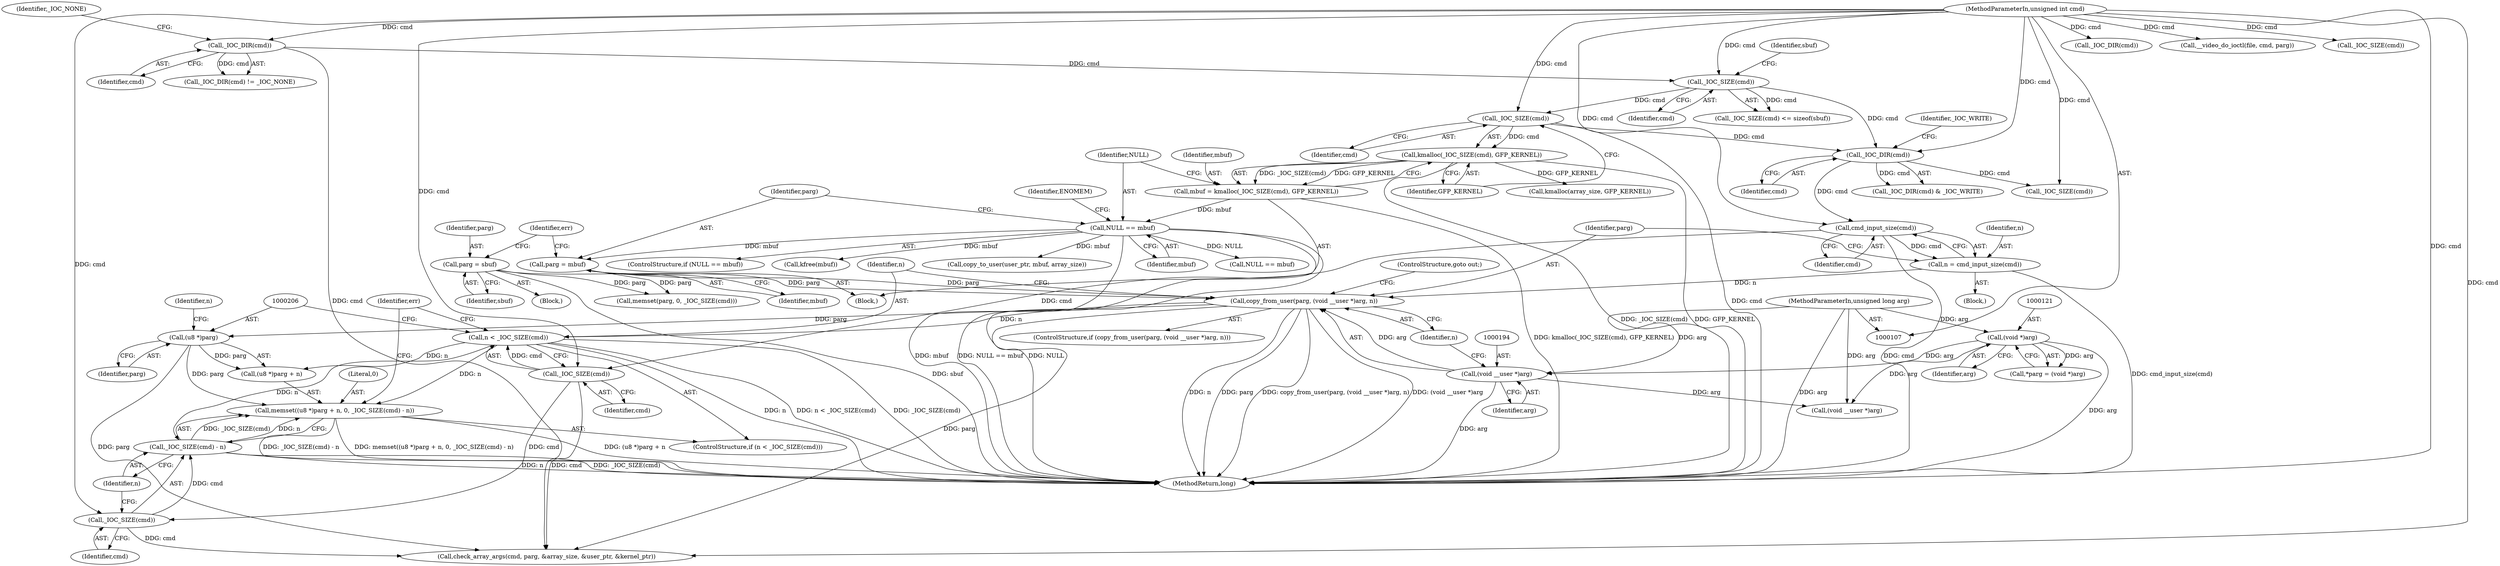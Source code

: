 digraph "1_linux_fc0a80798576f80ca10b3f6c9c7097f12fd1d64e@API" {
"1000203" [label="(Call,memset((u8 *)parg + n, 0, _IOC_SIZE(cmd) - n))"];
"1000205" [label="(Call,(u8 *)parg)"];
"1000191" [label="(Call,copy_from_user(parg, (void __user *)arg, n))"];
"1000154" [label="(Call,parg = sbuf)"];
"1000172" [label="(Call,parg = mbuf)"];
"1000166" [label="(Call,NULL == mbuf)"];
"1000159" [label="(Call,mbuf = kmalloc(_IOC_SIZE(cmd), GFP_KERNEL))"];
"1000161" [label="(Call,kmalloc(_IOC_SIZE(cmd), GFP_KERNEL))"];
"1000162" [label="(Call,_IOC_SIZE(cmd))"];
"1000149" [label="(Call,_IOC_SIZE(cmd))"];
"1000143" [label="(Call,_IOC_DIR(cmd))"];
"1000109" [label="(MethodParameterIn,unsigned int cmd)"];
"1000193" [label="(Call,(void __user *)arg)"];
"1000120" [label="(Call,(void *)arg)"];
"1000110" [label="(MethodParameterIn,unsigned long arg)"];
"1000186" [label="(Call,n = cmd_input_size(cmd))"];
"1000188" [label="(Call,cmd_input_size(cmd))"];
"1000181" [label="(Call,_IOC_DIR(cmd))"];
"1000199" [label="(Call,n < _IOC_SIZE(cmd))"];
"1000201" [label="(Call,_IOC_SIZE(cmd))"];
"1000210" [label="(Call,_IOC_SIZE(cmd) - n)"];
"1000211" [label="(Call,_IOC_SIZE(cmd))"];
"1000193" [label="(Call,(void __user *)arg)"];
"1000160" [label="(Identifier,mbuf)"];
"1000195" [label="(Identifier,arg)"];
"1000223" [label="(Call,check_array_args(cmd, parg, &array_size, &user_ptr, &kernel_ptr))"];
"1000204" [label="(Call,(u8 *)parg + n)"];
"1000208" [label="(Identifier,n)"];
"1000153" [label="(Block,)"];
"1000110" [label="(MethodParameterIn,unsigned long arg)"];
"1000211" [label="(Call,_IOC_SIZE(cmd))"];
"1000187" [label="(Identifier,n)"];
"1000216" [label="(Call,memset(parg, 0, _IOC_SIZE(cmd)))"];
"1000294" [label="(Call,copy_to_user(user_ptr, mbuf, array_size))"];
"1000148" [label="(Call,_IOC_SIZE(cmd) <= sizeof(sbuf))"];
"1000172" [label="(Call,parg = mbuf)"];
"1000158" [label="(Block,)"];
"1000183" [label="(Identifier,_IOC_WRITE)"];
"1000222" [label="(Identifier,err)"];
"1000145" [label="(Identifier,_IOC_NONE)"];
"1000201" [label="(Call,_IOC_SIZE(cmd))"];
"1000168" [label="(Identifier,mbuf)"];
"1000164" [label="(Identifier,GFP_KERNEL)"];
"1000245" [label="(Call,kmalloc(array_size, GFP_KERNEL))"];
"1000310" [label="(Call,_IOC_DIR(cmd))"];
"1000196" [label="(Identifier,n)"];
"1000171" [label="(Identifier,ENOMEM)"];
"1000162" [label="(Call,_IOC_SIZE(cmd))"];
"1000180" [label="(Call,_IOC_DIR(cmd) & _IOC_WRITE)"];
"1000202" [label="(Identifier,cmd)"];
"1000219" [label="(Call,_IOC_SIZE(cmd))"];
"1000122" [label="(Identifier,arg)"];
"1000198" [label="(ControlStructure,if (n < _IOC_SIZE(cmd)))"];
"1000176" [label="(Identifier,err)"];
"1000161" [label="(Call,kmalloc(_IOC_SIZE(cmd), GFP_KERNEL))"];
"1000118" [label="(Call,*parg = (void *)arg)"];
"1000199" [label="(Call,n < _IOC_SIZE(cmd))"];
"1000205" [label="(Call,(u8 *)parg)"];
"1000150" [label="(Identifier,cmd)"];
"1000156" [label="(Identifier,sbuf)"];
"1000209" [label="(Literal,0)"];
"1000200" [label="(Identifier,n)"];
"1000174" [label="(Identifier,mbuf)"];
"1000212" [label="(Identifier,cmd)"];
"1000253" [label="(Call,NULL == mbuf)"];
"1000188" [label="(Call,cmd_input_size(cmd))"];
"1000273" [label="(Call,__video_do_ioctl(file, cmd, parg))"];
"1000197" [label="(ControlStructure,goto out;)"];
"1000181" [label="(Call,_IOC_DIR(cmd))"];
"1000210" [label="(Call,_IOC_SIZE(cmd) - n)"];
"1000149" [label="(Call,_IOC_SIZE(cmd))"];
"1000144" [label="(Identifier,cmd)"];
"1000120" [label="(Call,(void *)arg)"];
"1000159" [label="(Call,mbuf = kmalloc(_IOC_SIZE(cmd), GFP_KERNEL))"];
"1000142" [label="(Call,_IOC_DIR(cmd) != _IOC_NONE)"];
"1000184" [label="(Block,)"];
"1000163" [label="(Identifier,cmd)"];
"1000109" [label="(MethodParameterIn,unsigned int cmd)"];
"1000154" [label="(Call,parg = sbuf)"];
"1000155" [label="(Identifier,parg)"];
"1000213" [label="(Identifier,n)"];
"1000182" [label="(Identifier,cmd)"];
"1000203" [label="(Call,memset((u8 *)parg + n, 0, _IOC_SIZE(cmd) - n))"];
"1000166" [label="(Call,NULL == mbuf)"];
"1000152" [label="(Identifier,sbuf)"];
"1000167" [label="(Identifier,NULL)"];
"1000320" [label="(Call,_IOC_SIZE(cmd))"];
"1000316" [label="(Call,(void __user *)arg)"];
"1000165" [label="(ControlStructure,if (NULL == mbuf))"];
"1000328" [label="(Call,kfree(mbuf))"];
"1000143" [label="(Call,_IOC_DIR(cmd))"];
"1000191" [label="(Call,copy_from_user(parg, (void __user *)arg, n))"];
"1000189" [label="(Identifier,cmd)"];
"1000186" [label="(Call,n = cmd_input_size(cmd))"];
"1000332" [label="(MethodReturn,long)"];
"1000173" [label="(Identifier,parg)"];
"1000190" [label="(ControlStructure,if (copy_from_user(parg, (void __user *)arg, n)))"];
"1000192" [label="(Identifier,parg)"];
"1000207" [label="(Identifier,parg)"];
"1000203" -> "1000198"  [label="AST: "];
"1000203" -> "1000210"  [label="CFG: "];
"1000204" -> "1000203"  [label="AST: "];
"1000209" -> "1000203"  [label="AST: "];
"1000210" -> "1000203"  [label="AST: "];
"1000222" -> "1000203"  [label="CFG: "];
"1000203" -> "1000332"  [label="DDG: _IOC_SIZE(cmd) - n"];
"1000203" -> "1000332"  [label="DDG: memset((u8 *)parg + n, 0, _IOC_SIZE(cmd) - n)"];
"1000203" -> "1000332"  [label="DDG: (u8 *)parg + n"];
"1000205" -> "1000203"  [label="DDG: parg"];
"1000199" -> "1000203"  [label="DDG: n"];
"1000210" -> "1000203"  [label="DDG: _IOC_SIZE(cmd)"];
"1000210" -> "1000203"  [label="DDG: n"];
"1000205" -> "1000204"  [label="AST: "];
"1000205" -> "1000207"  [label="CFG: "];
"1000206" -> "1000205"  [label="AST: "];
"1000207" -> "1000205"  [label="AST: "];
"1000208" -> "1000205"  [label="CFG: "];
"1000205" -> "1000204"  [label="DDG: parg"];
"1000191" -> "1000205"  [label="DDG: parg"];
"1000205" -> "1000223"  [label="DDG: parg"];
"1000191" -> "1000190"  [label="AST: "];
"1000191" -> "1000196"  [label="CFG: "];
"1000192" -> "1000191"  [label="AST: "];
"1000193" -> "1000191"  [label="AST: "];
"1000196" -> "1000191"  [label="AST: "];
"1000197" -> "1000191"  [label="CFG: "];
"1000200" -> "1000191"  [label="CFG: "];
"1000191" -> "1000332"  [label="DDG: copy_from_user(parg, (void __user *)arg, n)"];
"1000191" -> "1000332"  [label="DDG: (void __user *)arg"];
"1000191" -> "1000332"  [label="DDG: n"];
"1000191" -> "1000332"  [label="DDG: parg"];
"1000154" -> "1000191"  [label="DDG: parg"];
"1000172" -> "1000191"  [label="DDG: parg"];
"1000193" -> "1000191"  [label="DDG: arg"];
"1000186" -> "1000191"  [label="DDG: n"];
"1000191" -> "1000199"  [label="DDG: n"];
"1000191" -> "1000223"  [label="DDG: parg"];
"1000154" -> "1000153"  [label="AST: "];
"1000154" -> "1000156"  [label="CFG: "];
"1000155" -> "1000154"  [label="AST: "];
"1000156" -> "1000154"  [label="AST: "];
"1000176" -> "1000154"  [label="CFG: "];
"1000154" -> "1000332"  [label="DDG: sbuf"];
"1000154" -> "1000216"  [label="DDG: parg"];
"1000172" -> "1000158"  [label="AST: "];
"1000172" -> "1000174"  [label="CFG: "];
"1000173" -> "1000172"  [label="AST: "];
"1000174" -> "1000172"  [label="AST: "];
"1000176" -> "1000172"  [label="CFG: "];
"1000166" -> "1000172"  [label="DDG: mbuf"];
"1000172" -> "1000216"  [label="DDG: parg"];
"1000166" -> "1000165"  [label="AST: "];
"1000166" -> "1000168"  [label="CFG: "];
"1000167" -> "1000166"  [label="AST: "];
"1000168" -> "1000166"  [label="AST: "];
"1000171" -> "1000166"  [label="CFG: "];
"1000173" -> "1000166"  [label="CFG: "];
"1000166" -> "1000332"  [label="DDG: mbuf"];
"1000166" -> "1000332"  [label="DDG: NULL == mbuf"];
"1000166" -> "1000332"  [label="DDG: NULL"];
"1000159" -> "1000166"  [label="DDG: mbuf"];
"1000166" -> "1000253"  [label="DDG: NULL"];
"1000166" -> "1000294"  [label="DDG: mbuf"];
"1000166" -> "1000328"  [label="DDG: mbuf"];
"1000159" -> "1000158"  [label="AST: "];
"1000159" -> "1000161"  [label="CFG: "];
"1000160" -> "1000159"  [label="AST: "];
"1000161" -> "1000159"  [label="AST: "];
"1000167" -> "1000159"  [label="CFG: "];
"1000159" -> "1000332"  [label="DDG: kmalloc(_IOC_SIZE(cmd), GFP_KERNEL)"];
"1000161" -> "1000159"  [label="DDG: _IOC_SIZE(cmd)"];
"1000161" -> "1000159"  [label="DDG: GFP_KERNEL"];
"1000161" -> "1000164"  [label="CFG: "];
"1000162" -> "1000161"  [label="AST: "];
"1000164" -> "1000161"  [label="AST: "];
"1000161" -> "1000332"  [label="DDG: GFP_KERNEL"];
"1000161" -> "1000332"  [label="DDG: _IOC_SIZE(cmd)"];
"1000162" -> "1000161"  [label="DDG: cmd"];
"1000161" -> "1000245"  [label="DDG: GFP_KERNEL"];
"1000162" -> "1000163"  [label="CFG: "];
"1000163" -> "1000162"  [label="AST: "];
"1000164" -> "1000162"  [label="CFG: "];
"1000162" -> "1000332"  [label="DDG: cmd"];
"1000149" -> "1000162"  [label="DDG: cmd"];
"1000109" -> "1000162"  [label="DDG: cmd"];
"1000162" -> "1000181"  [label="DDG: cmd"];
"1000149" -> "1000148"  [label="AST: "];
"1000149" -> "1000150"  [label="CFG: "];
"1000150" -> "1000149"  [label="AST: "];
"1000152" -> "1000149"  [label="CFG: "];
"1000149" -> "1000148"  [label="DDG: cmd"];
"1000143" -> "1000149"  [label="DDG: cmd"];
"1000109" -> "1000149"  [label="DDG: cmd"];
"1000149" -> "1000181"  [label="DDG: cmd"];
"1000143" -> "1000142"  [label="AST: "];
"1000143" -> "1000144"  [label="CFG: "];
"1000144" -> "1000143"  [label="AST: "];
"1000145" -> "1000143"  [label="CFG: "];
"1000143" -> "1000142"  [label="DDG: cmd"];
"1000109" -> "1000143"  [label="DDG: cmd"];
"1000143" -> "1000223"  [label="DDG: cmd"];
"1000109" -> "1000107"  [label="AST: "];
"1000109" -> "1000332"  [label="DDG: cmd"];
"1000109" -> "1000181"  [label="DDG: cmd"];
"1000109" -> "1000188"  [label="DDG: cmd"];
"1000109" -> "1000201"  [label="DDG: cmd"];
"1000109" -> "1000211"  [label="DDG: cmd"];
"1000109" -> "1000219"  [label="DDG: cmd"];
"1000109" -> "1000223"  [label="DDG: cmd"];
"1000109" -> "1000273"  [label="DDG: cmd"];
"1000109" -> "1000310"  [label="DDG: cmd"];
"1000109" -> "1000320"  [label="DDG: cmd"];
"1000193" -> "1000195"  [label="CFG: "];
"1000194" -> "1000193"  [label="AST: "];
"1000195" -> "1000193"  [label="AST: "];
"1000196" -> "1000193"  [label="CFG: "];
"1000193" -> "1000332"  [label="DDG: arg"];
"1000120" -> "1000193"  [label="DDG: arg"];
"1000110" -> "1000193"  [label="DDG: arg"];
"1000193" -> "1000316"  [label="DDG: arg"];
"1000120" -> "1000118"  [label="AST: "];
"1000120" -> "1000122"  [label="CFG: "];
"1000121" -> "1000120"  [label="AST: "];
"1000122" -> "1000120"  [label="AST: "];
"1000118" -> "1000120"  [label="CFG: "];
"1000120" -> "1000332"  [label="DDG: arg"];
"1000120" -> "1000118"  [label="DDG: arg"];
"1000110" -> "1000120"  [label="DDG: arg"];
"1000120" -> "1000316"  [label="DDG: arg"];
"1000110" -> "1000107"  [label="AST: "];
"1000110" -> "1000332"  [label="DDG: arg"];
"1000110" -> "1000316"  [label="DDG: arg"];
"1000186" -> "1000184"  [label="AST: "];
"1000186" -> "1000188"  [label="CFG: "];
"1000187" -> "1000186"  [label="AST: "];
"1000188" -> "1000186"  [label="AST: "];
"1000192" -> "1000186"  [label="CFG: "];
"1000186" -> "1000332"  [label="DDG: cmd_input_size(cmd)"];
"1000188" -> "1000186"  [label="DDG: cmd"];
"1000188" -> "1000189"  [label="CFG: "];
"1000189" -> "1000188"  [label="AST: "];
"1000188" -> "1000332"  [label="DDG: cmd"];
"1000181" -> "1000188"  [label="DDG: cmd"];
"1000188" -> "1000201"  [label="DDG: cmd"];
"1000181" -> "1000180"  [label="AST: "];
"1000181" -> "1000182"  [label="CFG: "];
"1000182" -> "1000181"  [label="AST: "];
"1000183" -> "1000181"  [label="CFG: "];
"1000181" -> "1000180"  [label="DDG: cmd"];
"1000181" -> "1000219"  [label="DDG: cmd"];
"1000199" -> "1000198"  [label="AST: "];
"1000199" -> "1000201"  [label="CFG: "];
"1000200" -> "1000199"  [label="AST: "];
"1000201" -> "1000199"  [label="AST: "];
"1000206" -> "1000199"  [label="CFG: "];
"1000222" -> "1000199"  [label="CFG: "];
"1000199" -> "1000332"  [label="DDG: _IOC_SIZE(cmd)"];
"1000199" -> "1000332"  [label="DDG: n"];
"1000199" -> "1000332"  [label="DDG: n < _IOC_SIZE(cmd)"];
"1000201" -> "1000199"  [label="DDG: cmd"];
"1000199" -> "1000204"  [label="DDG: n"];
"1000199" -> "1000210"  [label="DDG: n"];
"1000201" -> "1000202"  [label="CFG: "];
"1000202" -> "1000201"  [label="AST: "];
"1000201" -> "1000211"  [label="DDG: cmd"];
"1000201" -> "1000223"  [label="DDG: cmd"];
"1000210" -> "1000213"  [label="CFG: "];
"1000211" -> "1000210"  [label="AST: "];
"1000213" -> "1000210"  [label="AST: "];
"1000210" -> "1000332"  [label="DDG: n"];
"1000210" -> "1000332"  [label="DDG: _IOC_SIZE(cmd)"];
"1000211" -> "1000210"  [label="DDG: cmd"];
"1000211" -> "1000212"  [label="CFG: "];
"1000212" -> "1000211"  [label="AST: "];
"1000213" -> "1000211"  [label="CFG: "];
"1000211" -> "1000223"  [label="DDG: cmd"];
}
